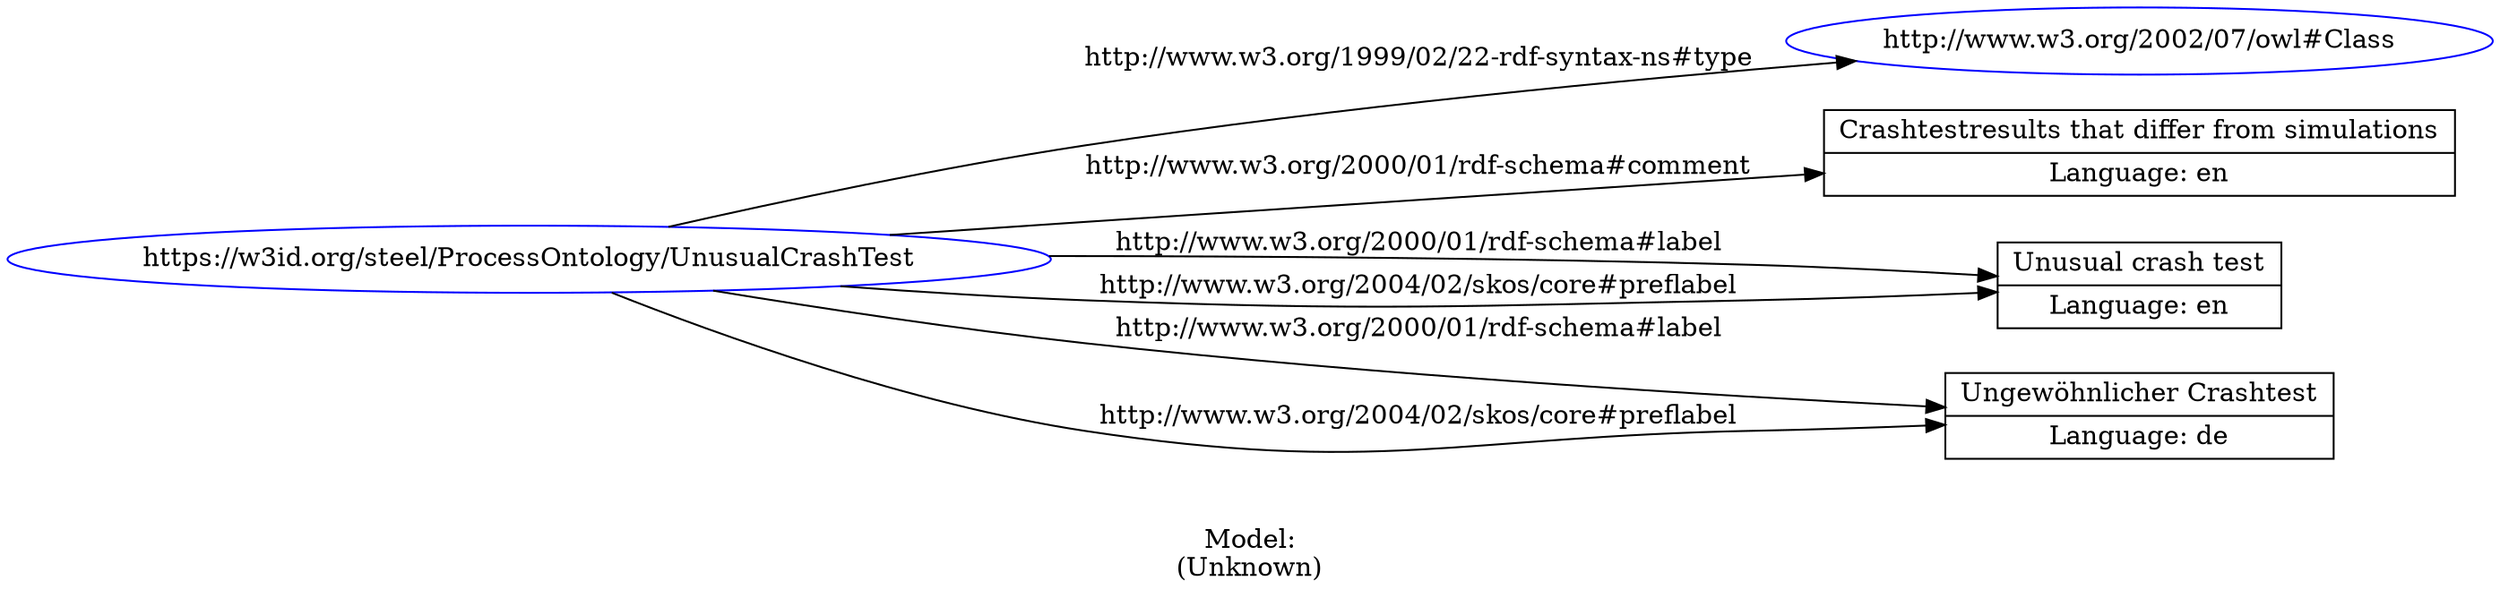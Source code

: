 digraph {
	rankdir = LR;
	charset="utf-8";

	"Rhttps://w3id.org/steel/ProcessOntology/UnusualCrashTest" -> "Rhttp://www.w3.org/2002/07/owl#Class" [ label="http://www.w3.org/1999/02/22-rdf-syntax-ns#type" ];
	"Rhttps://w3id.org/steel/ProcessOntology/UnusualCrashTest" -> "LCrashtestresults that differ from simulations|Language: en" [ label="http://www.w3.org/2000/01/rdf-schema#comment" ];
	"Rhttps://w3id.org/steel/ProcessOntology/UnusualCrashTest" -> "LUnusual crash test|Language: en" [ label="http://www.w3.org/2000/01/rdf-schema#label" ];
	"Rhttps://w3id.org/steel/ProcessOntology/UnusualCrashTest" -> "LUngewöhnlicher Crashtest|Language: de" [ label="http://www.w3.org/2000/01/rdf-schema#label" ];
	"Rhttps://w3id.org/steel/ProcessOntology/UnusualCrashTest" -> "LUnusual crash test|Language: en" [ label="http://www.w3.org/2004/02/skos/core#preflabel" ];
	"Rhttps://w3id.org/steel/ProcessOntology/UnusualCrashTest" -> "LUngewöhnlicher Crashtest|Language: de" [ label="http://www.w3.org/2004/02/skos/core#preflabel" ];

	// Resources
	"Rhttps://w3id.org/steel/ProcessOntology/UnusualCrashTest" [ label="https://w3id.org/steel/ProcessOntology/UnusualCrashTest", shape = ellipse, color = blue ];
	"Rhttp://www.w3.org/2002/07/owl#Class" [ label="http://www.w3.org/2002/07/owl#Class", shape = ellipse, color = blue ];

	// Anonymous nodes

	// Literals
	"LCrashtestresults that differ from simulations|Language: en" [ label="Crashtestresults that differ from simulations|Language: en", shape = record ];
	"LUnusual crash test|Language: en" [ label="Unusual crash test|Language: en", shape = record ];
	"LUngewöhnlicher Crashtest|Language: de" [ label="Ungewöhnlicher Crashtest|Language: de", shape = record ];

	label="\n\nModel:\n(Unknown)";
}
